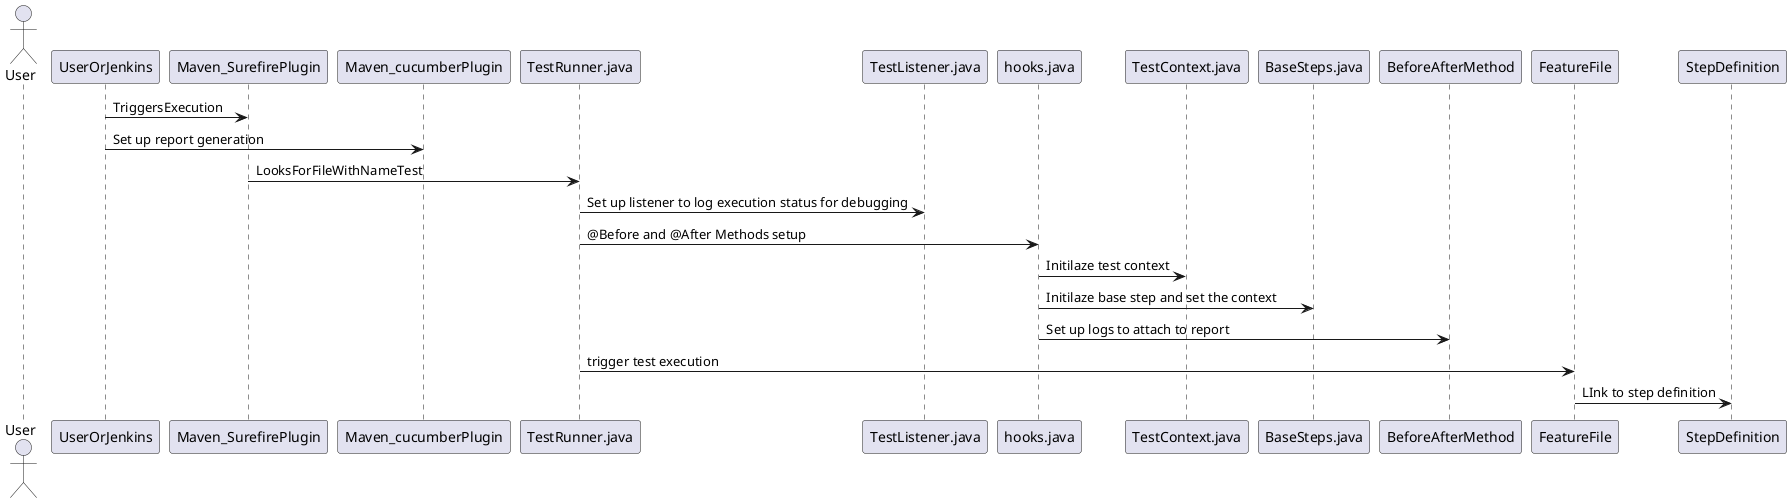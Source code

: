 @startuml
actor User
UserOrJenkins -> Maven_SurefirePlugin: TriggersExecution
UserOrJenkins -> Maven_cucumberPlugin: Set up report generation
Maven_SurefirePlugin -> TestRunner.java: LooksForFileWithNameTest
TestRunner.java -> TestListener.java: Set up listener to log execution status for debugging
TestRunner.java -> hooks.java: @Before and @After Methods setup
hooks.java ->TestContext.java: Initilaze test context
hooks.java ->BaseSteps.java: Initilaze base step and set the context
hooks.java ->BeforeAfterMethod: Set up logs to attach to report
TestRunner.java -> FeatureFile: trigger test execution
FeatureFile -> StepDefinition: LInk to step definition
@enduml
